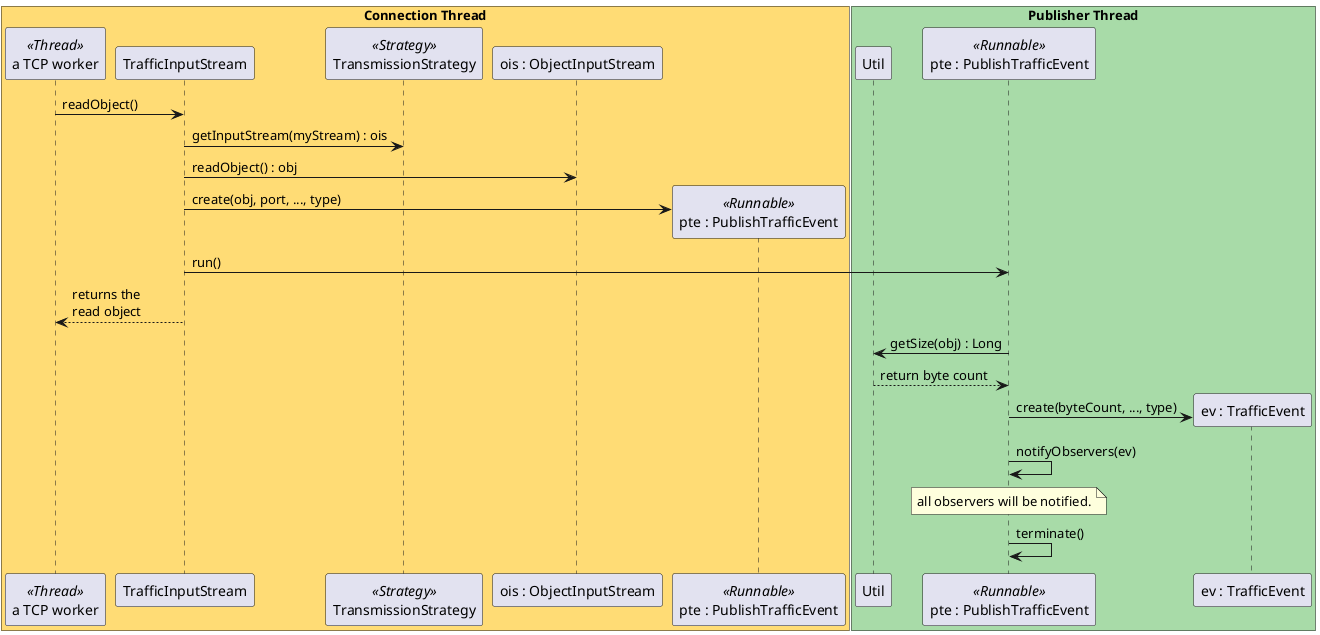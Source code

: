 @startuml publish_traffic_event_sd.png

box "Connection Thread" #FFDC75
	participant "a TCP worker" as worker <<Thread>>
	participant TrafficInputStream as tis
	participant TransmissionStrategy as ts <<Strategy>>
	participant "ois : ObjectInputStream" as ois

	worker -> tis : readObject()
	tis -> ts : getInputStream(myStream) : ois
	tis -> ois : readObject() : obj

	create "pte : PublishTrafficEvent" <<Runnable>>
    tis -> "pte : PublishTrafficEvent" : create(obj, port, ..., type)
end box
box "Publisher Thread" #A8DBA8
    participant Util as ut
    participant "pte : PublishTrafficEvent" as pte <<Runnable>>

    tis -> pte : run()
    tis --> worker : returns the\nread object
    pte -> ut : getSize(obj) : Long
    ut --> pte : return byte count
    create "ev : TrafficEvent" as ev
    pte -> ev : create(byteCount, ..., type)
    pte -> pte : notifyObservers(ev)
    note over pte
    all observers will be notified.
    end note
    pte -> pte : terminate()
end box

@enduml